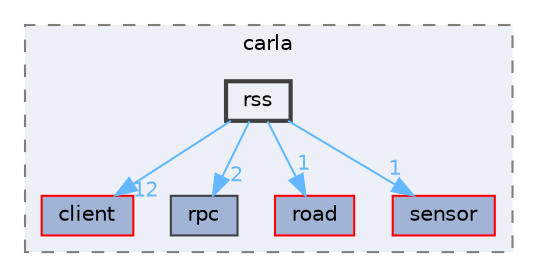 digraph "rss"
{
 // INTERACTIVE_SVG=YES
 // LATEX_PDF_SIZE
  bgcolor="transparent";
  edge [fontname=Helvetica,fontsize=10,labelfontname=Helvetica,labelfontsize=10];
  node [fontname=Helvetica,fontsize=10,shape=box,height=0.2,width=0.4];
  compound=true
  subgraph clusterdir_b14cdd661f9a7048a44f1771cd402401 {
    graph [ bgcolor="#edf0f7", pencolor="grey50", label="carla", fontname=Helvetica,fontsize=10 style="filled,dashed", URL="dir_b14cdd661f9a7048a44f1771cd402401.html",tooltip=""]
  dir_64d7bb605f27024d49af86070bd3f0b6 [label="client", fillcolor="#a2b4d6", color="red", style="filled", URL="dir_64d7bb605f27024d49af86070bd3f0b6.html",tooltip=""];
  dir_83201f30ace02cdf218980110872f8a7 [label="rpc", fillcolor="#a2b4d6", color="grey25", style="filled", URL="dir_83201f30ace02cdf218980110872f8a7.html",tooltip=""];
  dir_8afc3b5d71d319c27bc8bd38d925daae [label="road", fillcolor="#a2b4d6", color="red", style="filled", URL="dir_8afc3b5d71d319c27bc8bd38d925daae.html",tooltip=""];
  dir_8b842c0ad24262c95de16c440fd51527 [label="sensor", fillcolor="#a2b4d6", color="red", style="filled", URL="dir_8b842c0ad24262c95de16c440fd51527.html",tooltip=""];
  dir_4ec6c576fb70278fb3ee02e044838f82 [label="rss", fillcolor="#edf0f7", color="grey25", style="filled,bold", URL="dir_4ec6c576fb70278fb3ee02e044838f82.html",tooltip=""];
  }
  dir_4ec6c576fb70278fb3ee02e044838f82->dir_64d7bb605f27024d49af86070bd3f0b6 [headlabel="12", labeldistance=1.5 headhref="dir_000046_000008.html" href="dir_000046_000008.html" color="steelblue1" fontcolor="steelblue1"];
  dir_4ec6c576fb70278fb3ee02e044838f82->dir_83201f30ace02cdf218980110872f8a7 [headlabel="2", labeldistance=1.5 headhref="dir_000046_000045.html" href="dir_000046_000045.html" color="steelblue1" fontcolor="steelblue1"];
  dir_4ec6c576fb70278fb3ee02e044838f82->dir_8afc3b5d71d319c27bc8bd38d925daae [headlabel="1", labeldistance=1.5 headhref="dir_000046_000043.html" href="dir_000046_000043.html" color="steelblue1" fontcolor="steelblue1"];
  dir_4ec6c576fb70278fb3ee02e044838f82->dir_8b842c0ad24262c95de16c440fd51527 [headlabel="1", labeldistance=1.5 headhref="dir_000046_000049.html" href="dir_000046_000049.html" color="steelblue1" fontcolor="steelblue1"];
}
